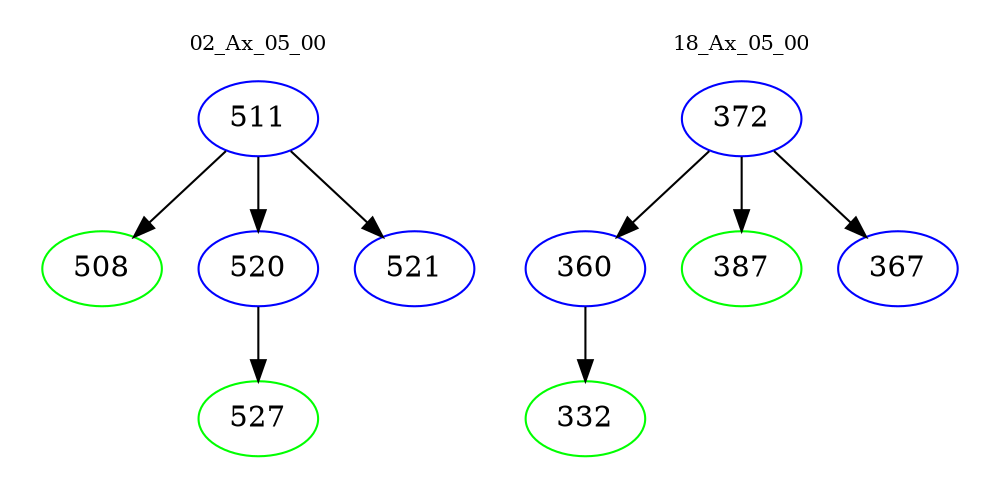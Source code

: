 digraph{
subgraph cluster_0 {
color = white
label = "02_Ax_05_00";
fontsize=10;
T0_511 [label="511", color="blue"]
T0_511 -> T0_508 [color="black"]
T0_508 [label="508", color="green"]
T0_511 -> T0_520 [color="black"]
T0_520 [label="520", color="blue"]
T0_520 -> T0_527 [color="black"]
T0_527 [label="527", color="green"]
T0_511 -> T0_521 [color="black"]
T0_521 [label="521", color="blue"]
}
subgraph cluster_1 {
color = white
label = "18_Ax_05_00";
fontsize=10;
T1_372 [label="372", color="blue"]
T1_372 -> T1_360 [color="black"]
T1_360 [label="360", color="blue"]
T1_360 -> T1_332 [color="black"]
T1_332 [label="332", color="green"]
T1_372 -> T1_387 [color="black"]
T1_387 [label="387", color="green"]
T1_372 -> T1_367 [color="black"]
T1_367 [label="367", color="blue"]
}
}
